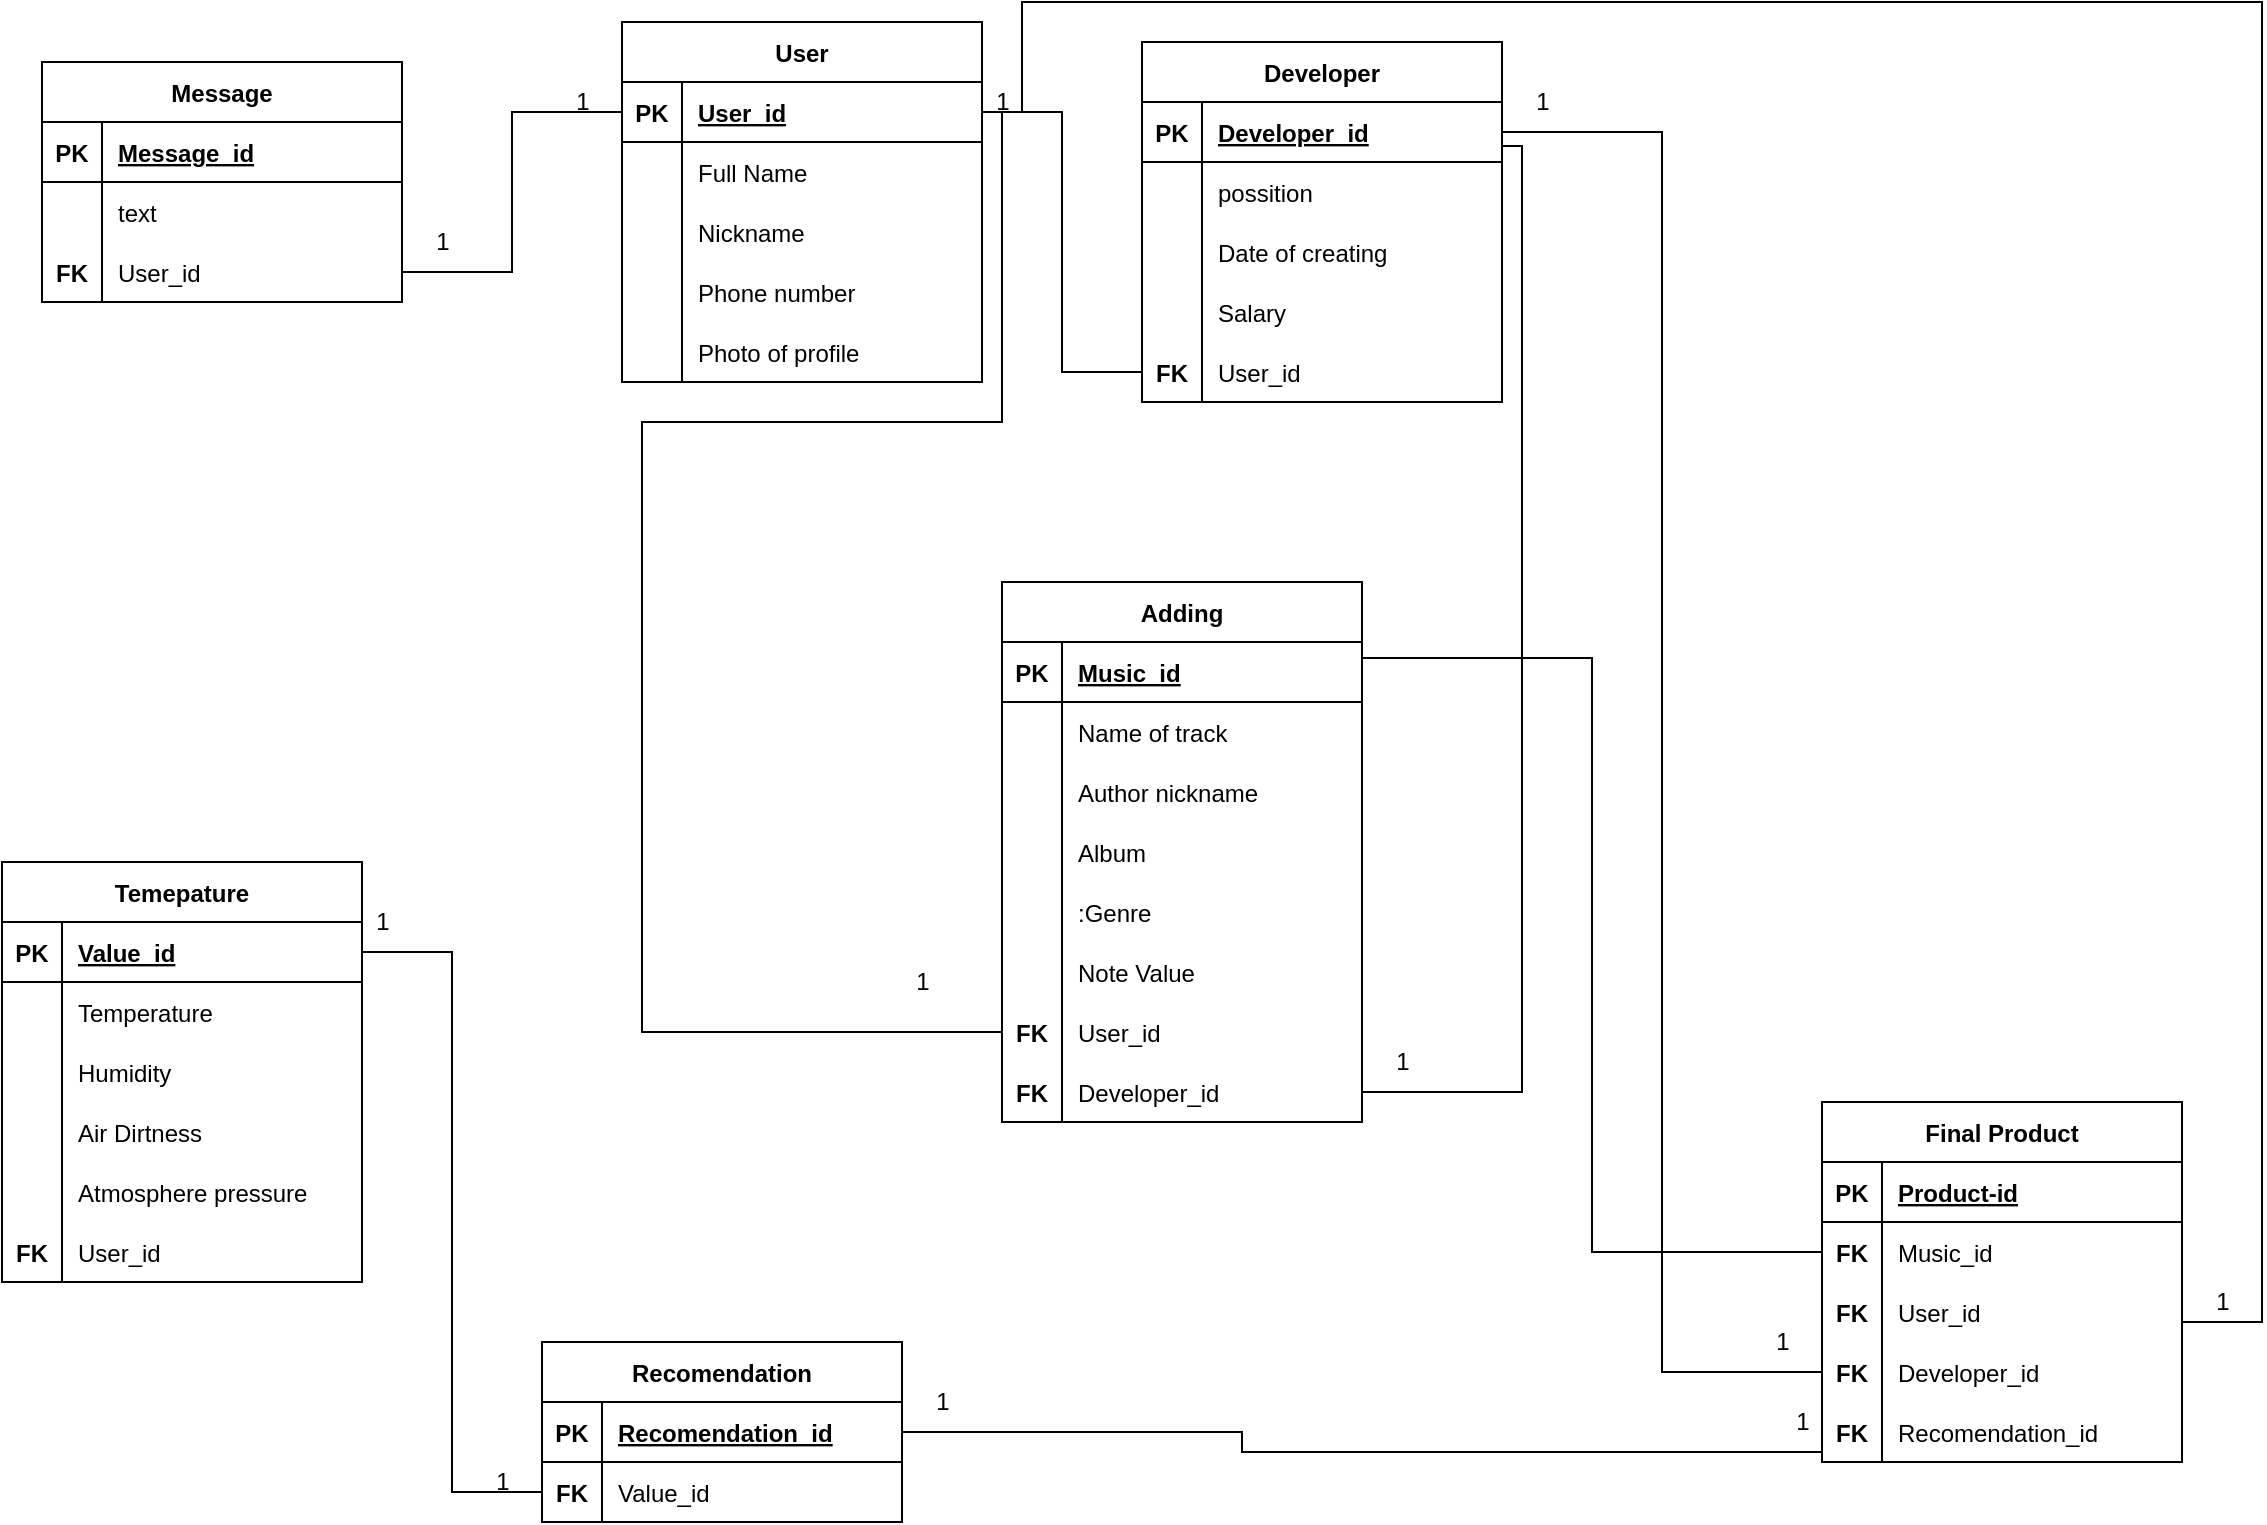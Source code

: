 <mxfile version="20.3.0" type="device"><diagram id="j_bHsARzBsBzhVCtsKam" name="Page-1"><mxGraphModel dx="1422" dy="5474" grid="1" gridSize="10" guides="1" tooltips="1" connect="1" arrows="1" fold="1" page="1" pageScale="1" pageWidth="3300" pageHeight="4681" math="0" shadow="0"><root><mxCell id="0"/><mxCell id="1" parent="0"/><mxCell id="p6yIpW0ieQxFYsLkq8gN-11" value="Message" style="shape=table;startSize=30;container=1;collapsible=1;childLayout=tableLayout;fixedRows=1;rowLines=0;fontStyle=1;align=center;resizeLast=1;" parent="1" vertex="1"><mxGeometry x="200" y="-770" width="180" height="120" as="geometry"/></mxCell><mxCell id="p6yIpW0ieQxFYsLkq8gN-12" value="" style="shape=partialRectangle;collapsible=0;dropTarget=0;pointerEvents=0;fillColor=none;top=0;left=0;bottom=1;right=0;points=[[0,0.5],[1,0.5]];portConstraint=eastwest;" parent="p6yIpW0ieQxFYsLkq8gN-11" vertex="1"><mxGeometry y="30" width="180" height="30" as="geometry"/></mxCell><mxCell id="p6yIpW0ieQxFYsLkq8gN-13" value="PK" style="shape=partialRectangle;connectable=0;fillColor=none;top=0;left=0;bottom=0;right=0;fontStyle=1;overflow=hidden;" parent="p6yIpW0ieQxFYsLkq8gN-12" vertex="1"><mxGeometry width="30" height="30" as="geometry"><mxRectangle width="30" height="30" as="alternateBounds"/></mxGeometry></mxCell><mxCell id="p6yIpW0ieQxFYsLkq8gN-14" value="Message_id" style="shape=partialRectangle;connectable=0;fillColor=none;top=0;left=0;bottom=0;right=0;align=left;spacingLeft=6;fontStyle=5;overflow=hidden;" parent="p6yIpW0ieQxFYsLkq8gN-12" vertex="1"><mxGeometry x="30" width="150" height="30" as="geometry"><mxRectangle width="150" height="30" as="alternateBounds"/></mxGeometry></mxCell><mxCell id="p6yIpW0ieQxFYsLkq8gN-15" value="" style="shape=partialRectangle;collapsible=0;dropTarget=0;pointerEvents=0;fillColor=none;top=0;left=0;bottom=0;right=0;points=[[0,0.5],[1,0.5]];portConstraint=eastwest;" parent="p6yIpW0ieQxFYsLkq8gN-11" vertex="1"><mxGeometry y="60" width="180" height="30" as="geometry"/></mxCell><mxCell id="p6yIpW0ieQxFYsLkq8gN-16" value="" style="shape=partialRectangle;connectable=0;fillColor=none;top=0;left=0;bottom=0;right=0;editable=1;overflow=hidden;" parent="p6yIpW0ieQxFYsLkq8gN-15" vertex="1"><mxGeometry width="30" height="30" as="geometry"><mxRectangle width="30" height="30" as="alternateBounds"/></mxGeometry></mxCell><mxCell id="p6yIpW0ieQxFYsLkq8gN-17" value="text" style="shape=partialRectangle;connectable=0;fillColor=none;top=0;left=0;bottom=0;right=0;align=left;spacingLeft=6;overflow=hidden;" parent="p6yIpW0ieQxFYsLkq8gN-15" vertex="1"><mxGeometry x="30" width="150" height="30" as="geometry"><mxRectangle width="150" height="30" as="alternateBounds"/></mxGeometry></mxCell><mxCell id="p6yIpW0ieQxFYsLkq8gN-62" value="" style="shape=partialRectangle;collapsible=0;dropTarget=0;pointerEvents=0;fillColor=none;top=0;left=0;bottom=0;right=0;points=[[0,0.5],[1,0.5]];portConstraint=eastwest;" parent="p6yIpW0ieQxFYsLkq8gN-11" vertex="1"><mxGeometry y="90" width="180" height="30" as="geometry"/></mxCell><mxCell id="p6yIpW0ieQxFYsLkq8gN-63" value="FK" style="shape=partialRectangle;connectable=0;fillColor=none;top=0;left=0;bottom=0;right=0;editable=1;overflow=hidden;fontStyle=1" parent="p6yIpW0ieQxFYsLkq8gN-62" vertex="1"><mxGeometry width="30" height="30" as="geometry"><mxRectangle width="30" height="30" as="alternateBounds"/></mxGeometry></mxCell><mxCell id="p6yIpW0ieQxFYsLkq8gN-64" value="User_id" style="shape=partialRectangle;connectable=0;fillColor=none;top=0;left=0;bottom=0;right=0;align=left;spacingLeft=6;overflow=hidden;" parent="p6yIpW0ieQxFYsLkq8gN-62" vertex="1"><mxGeometry x="30" width="150" height="30" as="geometry"><mxRectangle width="150" height="30" as="alternateBounds"/></mxGeometry></mxCell><mxCell id="p6yIpW0ieQxFYsLkq8gN-19" value="User" style="shape=table;startSize=30;container=1;collapsible=1;childLayout=tableLayout;fixedRows=1;rowLines=0;fontStyle=1;align=center;resizeLast=1;" parent="1" vertex="1"><mxGeometry x="490" y="-790" width="180" height="180" as="geometry"><mxRectangle x="440" y="-770" width="70" height="30" as="alternateBounds"/></mxGeometry></mxCell><mxCell id="p6yIpW0ieQxFYsLkq8gN-20" value="" style="shape=partialRectangle;collapsible=0;dropTarget=0;pointerEvents=0;fillColor=none;top=0;left=0;bottom=1;right=0;points=[[0,0.5],[1,0.5]];portConstraint=eastwest;" parent="p6yIpW0ieQxFYsLkq8gN-19" vertex="1"><mxGeometry y="30" width="180" height="30" as="geometry"/></mxCell><mxCell id="p6yIpW0ieQxFYsLkq8gN-21" value="PK" style="shape=partialRectangle;connectable=0;fillColor=none;top=0;left=0;bottom=0;right=0;fontStyle=1;overflow=hidden;" parent="p6yIpW0ieQxFYsLkq8gN-20" vertex="1"><mxGeometry width="30" height="30" as="geometry"><mxRectangle width="30" height="30" as="alternateBounds"/></mxGeometry></mxCell><mxCell id="p6yIpW0ieQxFYsLkq8gN-22" value="User_id" style="shape=partialRectangle;connectable=0;fillColor=none;top=0;left=0;bottom=0;right=0;align=left;spacingLeft=6;fontStyle=5;overflow=hidden;" parent="p6yIpW0ieQxFYsLkq8gN-20" vertex="1"><mxGeometry x="30" width="150" height="30" as="geometry"><mxRectangle width="150" height="30" as="alternateBounds"/></mxGeometry></mxCell><mxCell id="p6yIpW0ieQxFYsLkq8gN-23" value="" style="shape=partialRectangle;collapsible=0;dropTarget=0;pointerEvents=0;fillColor=none;top=0;left=0;bottom=0;right=0;points=[[0,0.5],[1,0.5]];portConstraint=eastwest;" parent="p6yIpW0ieQxFYsLkq8gN-19" vertex="1"><mxGeometry y="60" width="180" height="30" as="geometry"/></mxCell><mxCell id="p6yIpW0ieQxFYsLkq8gN-24" value="" style="shape=partialRectangle;connectable=0;fillColor=none;top=0;left=0;bottom=0;right=0;editable=1;overflow=hidden;" parent="p6yIpW0ieQxFYsLkq8gN-23" vertex="1"><mxGeometry width="30" height="30" as="geometry"><mxRectangle width="30" height="30" as="alternateBounds"/></mxGeometry></mxCell><mxCell id="p6yIpW0ieQxFYsLkq8gN-25" value="Full Name" style="shape=partialRectangle;connectable=0;fillColor=none;top=0;left=0;bottom=0;right=0;align=left;spacingLeft=6;overflow=hidden;" parent="p6yIpW0ieQxFYsLkq8gN-23" vertex="1"><mxGeometry x="30" width="150" height="30" as="geometry"><mxRectangle width="150" height="30" as="alternateBounds"/></mxGeometry></mxCell><mxCell id="p6yIpW0ieQxFYsLkq8gN-26" value="" style="shape=partialRectangle;collapsible=0;dropTarget=0;pointerEvents=0;fillColor=none;top=0;left=0;bottom=0;right=0;points=[[0,0.5],[1,0.5]];portConstraint=eastwest;" parent="p6yIpW0ieQxFYsLkq8gN-19" vertex="1"><mxGeometry y="90" width="180" height="30" as="geometry"/></mxCell><mxCell id="p6yIpW0ieQxFYsLkq8gN-27" value="" style="shape=partialRectangle;connectable=0;fillColor=none;top=0;left=0;bottom=0;right=0;editable=1;overflow=hidden;fontStyle=1" parent="p6yIpW0ieQxFYsLkq8gN-26" vertex="1"><mxGeometry width="30" height="30" as="geometry"><mxRectangle width="30" height="30" as="alternateBounds"/></mxGeometry></mxCell><mxCell id="p6yIpW0ieQxFYsLkq8gN-28" value="Nickname" style="shape=partialRectangle;connectable=0;fillColor=none;top=0;left=0;bottom=0;right=0;align=left;spacingLeft=6;overflow=hidden;" parent="p6yIpW0ieQxFYsLkq8gN-26" vertex="1"><mxGeometry x="30" width="150" height="30" as="geometry"><mxRectangle width="150" height="30" as="alternateBounds"/></mxGeometry></mxCell><mxCell id="p6yIpW0ieQxFYsLkq8gN-29" value="" style="shape=partialRectangle;collapsible=0;dropTarget=0;pointerEvents=0;fillColor=none;top=0;left=0;bottom=0;right=0;points=[[0,0.5],[1,0.5]];portConstraint=eastwest;" parent="p6yIpW0ieQxFYsLkq8gN-19" vertex="1"><mxGeometry y="120" width="180" height="30" as="geometry"/></mxCell><mxCell id="p6yIpW0ieQxFYsLkq8gN-30" value="" style="shape=partialRectangle;connectable=0;fillColor=none;top=0;left=0;bottom=0;right=0;editable=1;overflow=hidden;fontStyle=1" parent="p6yIpW0ieQxFYsLkq8gN-29" vertex="1"><mxGeometry width="30" height="30" as="geometry"><mxRectangle width="30" height="30" as="alternateBounds"/></mxGeometry></mxCell><mxCell id="p6yIpW0ieQxFYsLkq8gN-31" value="Phone number" style="shape=partialRectangle;connectable=0;fillColor=none;top=0;left=0;bottom=0;right=0;align=left;spacingLeft=6;overflow=hidden;" parent="p6yIpW0ieQxFYsLkq8gN-29" vertex="1"><mxGeometry x="30" width="150" height="30" as="geometry"><mxRectangle width="150" height="30" as="alternateBounds"/></mxGeometry></mxCell><mxCell id="p6yIpW0ieQxFYsLkq8gN-32" value="" style="shape=partialRectangle;collapsible=0;dropTarget=0;pointerEvents=0;fillColor=none;top=0;left=0;bottom=0;right=0;points=[[0,0.5],[1,0.5]];portConstraint=eastwest;" parent="p6yIpW0ieQxFYsLkq8gN-19" vertex="1"><mxGeometry y="150" width="180" height="30" as="geometry"/></mxCell><mxCell id="p6yIpW0ieQxFYsLkq8gN-33" value="" style="shape=partialRectangle;connectable=0;fillColor=none;top=0;left=0;bottom=0;right=0;editable=1;overflow=hidden;fontStyle=1" parent="p6yIpW0ieQxFYsLkq8gN-32" vertex="1"><mxGeometry width="30" height="30" as="geometry"><mxRectangle width="30" height="30" as="alternateBounds"/></mxGeometry></mxCell><mxCell id="p6yIpW0ieQxFYsLkq8gN-34" value="Photo of profile" style="shape=partialRectangle;connectable=0;fillColor=none;top=0;left=0;bottom=0;right=0;align=left;spacingLeft=6;overflow=hidden;" parent="p6yIpW0ieQxFYsLkq8gN-32" vertex="1"><mxGeometry x="30" width="150" height="30" as="geometry"><mxRectangle width="150" height="30" as="alternateBounds"/></mxGeometry></mxCell><mxCell id="p6yIpW0ieQxFYsLkq8gN-46" value="Developer" style="shape=table;startSize=30;container=1;collapsible=1;childLayout=tableLayout;fixedRows=1;rowLines=0;fontStyle=1;align=center;resizeLast=1;" parent="1" vertex="1"><mxGeometry x="750" y="-780" width="180" height="180" as="geometry"><mxRectangle x="440" y="-770" width="70" height="30" as="alternateBounds"/></mxGeometry></mxCell><mxCell id="p6yIpW0ieQxFYsLkq8gN-47" value="" style="shape=partialRectangle;collapsible=0;dropTarget=0;pointerEvents=0;fillColor=none;top=0;left=0;bottom=1;right=0;points=[[0,0.5],[1,0.5]];portConstraint=eastwest;" parent="p6yIpW0ieQxFYsLkq8gN-46" vertex="1"><mxGeometry y="30" width="180" height="30" as="geometry"/></mxCell><mxCell id="p6yIpW0ieQxFYsLkq8gN-48" value="PK" style="shape=partialRectangle;connectable=0;fillColor=none;top=0;left=0;bottom=0;right=0;fontStyle=1;overflow=hidden;" parent="p6yIpW0ieQxFYsLkq8gN-47" vertex="1"><mxGeometry width="30" height="30" as="geometry"><mxRectangle width="30" height="30" as="alternateBounds"/></mxGeometry></mxCell><mxCell id="p6yIpW0ieQxFYsLkq8gN-49" value="Developer_id" style="shape=partialRectangle;connectable=0;fillColor=none;top=0;left=0;bottom=0;right=0;align=left;spacingLeft=6;fontStyle=5;overflow=hidden;" parent="p6yIpW0ieQxFYsLkq8gN-47" vertex="1"><mxGeometry x="30" width="150" height="30" as="geometry"><mxRectangle width="150" height="30" as="alternateBounds"/></mxGeometry></mxCell><mxCell id="p6yIpW0ieQxFYsLkq8gN-50" value="" style="shape=partialRectangle;collapsible=0;dropTarget=0;pointerEvents=0;fillColor=none;top=0;left=0;bottom=0;right=0;points=[[0,0.5],[1,0.5]];portConstraint=eastwest;" parent="p6yIpW0ieQxFYsLkq8gN-46" vertex="1"><mxGeometry y="60" width="180" height="30" as="geometry"/></mxCell><mxCell id="p6yIpW0ieQxFYsLkq8gN-51" value="" style="shape=partialRectangle;connectable=0;fillColor=none;top=0;left=0;bottom=0;right=0;editable=1;overflow=hidden;" parent="p6yIpW0ieQxFYsLkq8gN-50" vertex="1"><mxGeometry width="30" height="30" as="geometry"><mxRectangle width="30" height="30" as="alternateBounds"/></mxGeometry></mxCell><mxCell id="p6yIpW0ieQxFYsLkq8gN-52" value="possition" style="shape=partialRectangle;connectable=0;fillColor=none;top=0;left=0;bottom=0;right=0;align=left;spacingLeft=6;overflow=hidden;" parent="p6yIpW0ieQxFYsLkq8gN-50" vertex="1"><mxGeometry x="30" width="150" height="30" as="geometry"><mxRectangle width="150" height="30" as="alternateBounds"/></mxGeometry></mxCell><mxCell id="p6yIpW0ieQxFYsLkq8gN-56" value="" style="shape=partialRectangle;collapsible=0;dropTarget=0;pointerEvents=0;fillColor=none;top=0;left=0;bottom=0;right=0;points=[[0,0.5],[1,0.5]];portConstraint=eastwest;" parent="p6yIpW0ieQxFYsLkq8gN-46" vertex="1"><mxGeometry y="90" width="180" height="30" as="geometry"/></mxCell><mxCell id="p6yIpW0ieQxFYsLkq8gN-57" value="" style="shape=partialRectangle;connectable=0;fillColor=none;top=0;left=0;bottom=0;right=0;editable=1;overflow=hidden;fontStyle=1" parent="p6yIpW0ieQxFYsLkq8gN-56" vertex="1"><mxGeometry width="30" height="30" as="geometry"><mxRectangle width="30" height="30" as="alternateBounds"/></mxGeometry></mxCell><mxCell id="p6yIpW0ieQxFYsLkq8gN-58" value="Date of creating" style="shape=partialRectangle;connectable=0;fillColor=none;top=0;left=0;bottom=0;right=0;align=left;spacingLeft=6;overflow=hidden;" parent="p6yIpW0ieQxFYsLkq8gN-56" vertex="1"><mxGeometry x="30" width="150" height="30" as="geometry"><mxRectangle width="150" height="30" as="alternateBounds"/></mxGeometry></mxCell><mxCell id="p6yIpW0ieQxFYsLkq8gN-53" value="" style="shape=partialRectangle;collapsible=0;dropTarget=0;pointerEvents=0;fillColor=none;top=0;left=0;bottom=0;right=0;points=[[0,0.5],[1,0.5]];portConstraint=eastwest;" parent="p6yIpW0ieQxFYsLkq8gN-46" vertex="1"><mxGeometry y="120" width="180" height="30" as="geometry"/></mxCell><mxCell id="p6yIpW0ieQxFYsLkq8gN-54" value="" style="shape=partialRectangle;connectable=0;fillColor=none;top=0;left=0;bottom=0;right=0;editable=1;overflow=hidden;fontStyle=1" parent="p6yIpW0ieQxFYsLkq8gN-53" vertex="1"><mxGeometry width="30" height="30" as="geometry"><mxRectangle width="30" height="30" as="alternateBounds"/></mxGeometry></mxCell><mxCell id="p6yIpW0ieQxFYsLkq8gN-55" value="Salary" style="shape=partialRectangle;connectable=0;fillColor=none;top=0;left=0;bottom=0;right=0;align=left;spacingLeft=6;overflow=hidden;" parent="p6yIpW0ieQxFYsLkq8gN-53" vertex="1"><mxGeometry x="30" width="150" height="30" as="geometry"><mxRectangle width="150" height="30" as="alternateBounds"/></mxGeometry></mxCell><mxCell id="p6yIpW0ieQxFYsLkq8gN-68" value="" style="shape=partialRectangle;collapsible=0;dropTarget=0;pointerEvents=0;fillColor=none;top=0;left=0;bottom=0;right=0;points=[[0,0.5],[1,0.5]];portConstraint=eastwest;" parent="p6yIpW0ieQxFYsLkq8gN-46" vertex="1"><mxGeometry y="150" width="180" height="30" as="geometry"/></mxCell><mxCell id="p6yIpW0ieQxFYsLkq8gN-69" value="FK" style="shape=partialRectangle;connectable=0;fillColor=none;top=0;left=0;bottom=0;right=0;editable=1;overflow=hidden;fontStyle=1" parent="p6yIpW0ieQxFYsLkq8gN-68" vertex="1"><mxGeometry width="30" height="30" as="geometry"><mxRectangle width="30" height="30" as="alternateBounds"/></mxGeometry></mxCell><mxCell id="p6yIpW0ieQxFYsLkq8gN-70" value="User_id" style="shape=partialRectangle;connectable=0;fillColor=none;top=0;left=0;bottom=0;right=0;align=left;spacingLeft=6;overflow=hidden;" parent="p6yIpW0ieQxFYsLkq8gN-68" vertex="1"><mxGeometry x="30" width="150" height="30" as="geometry"><mxRectangle width="150" height="30" as="alternateBounds"/></mxGeometry></mxCell><mxCell id="p6yIpW0ieQxFYsLkq8gN-65" value="" style="endArrow=none;html=1;edgeStyle=orthogonalEdgeStyle;rounded=0;exitX=0;exitY=0.5;exitDx=0;exitDy=0;entryX=1;entryY=0.5;entryDx=0;entryDy=0;" parent="1" source="p6yIpW0ieQxFYsLkq8gN-20" target="p6yIpW0ieQxFYsLkq8gN-62" edge="1"><mxGeometry relative="1" as="geometry"><mxPoint x="360" y="-590" as="sourcePoint"/><mxPoint x="520" y="-590" as="targetPoint"/></mxGeometry></mxCell><mxCell id="p6yIpW0ieQxFYsLkq8gN-71" value="" style="endArrow=none;html=1;edgeStyle=orthogonalEdgeStyle;rounded=0;exitX=1;exitY=0.5;exitDx=0;exitDy=0;entryX=0;entryY=0.5;entryDx=0;entryDy=0;" parent="1" source="p6yIpW0ieQxFYsLkq8gN-20" target="p6yIpW0ieQxFYsLkq8gN-68" edge="1"><mxGeometry relative="1" as="geometry"><mxPoint x="750" y="-580" as="sourcePoint"/><mxPoint x="660" y="-510" as="targetPoint"/></mxGeometry></mxCell><mxCell id="p6yIpW0ieQxFYsLkq8gN-72" value="Adding" style="shape=table;startSize=30;container=1;collapsible=1;childLayout=tableLayout;fixedRows=1;rowLines=0;fontStyle=1;align=center;resizeLast=1;" parent="1" vertex="1"><mxGeometry x="680" y="-510" width="180" height="270" as="geometry"><mxRectangle x="440" y="-770" width="70" height="30" as="alternateBounds"/></mxGeometry></mxCell><mxCell id="p6yIpW0ieQxFYsLkq8gN-73" value="" style="shape=partialRectangle;collapsible=0;dropTarget=0;pointerEvents=0;fillColor=none;top=0;left=0;bottom=1;right=0;points=[[0,0.5],[1,0.5]];portConstraint=eastwest;" parent="p6yIpW0ieQxFYsLkq8gN-72" vertex="1"><mxGeometry y="30" width="180" height="30" as="geometry"/></mxCell><mxCell id="p6yIpW0ieQxFYsLkq8gN-74" value="PK" style="shape=partialRectangle;connectable=0;fillColor=none;top=0;left=0;bottom=0;right=0;fontStyle=1;overflow=hidden;" parent="p6yIpW0ieQxFYsLkq8gN-73" vertex="1"><mxGeometry width="30" height="30" as="geometry"><mxRectangle width="30" height="30" as="alternateBounds"/></mxGeometry></mxCell><mxCell id="p6yIpW0ieQxFYsLkq8gN-75" value="Music_id" style="shape=partialRectangle;connectable=0;fillColor=none;top=0;left=0;bottom=0;right=0;align=left;spacingLeft=6;fontStyle=5;overflow=hidden;" parent="p6yIpW0ieQxFYsLkq8gN-73" vertex="1"><mxGeometry x="30" width="150" height="30" as="geometry"><mxRectangle width="150" height="30" as="alternateBounds"/></mxGeometry></mxCell><mxCell id="p6yIpW0ieQxFYsLkq8gN-76" value="" style="shape=partialRectangle;collapsible=0;dropTarget=0;pointerEvents=0;fillColor=none;top=0;left=0;bottom=0;right=0;points=[[0,0.5],[1,0.5]];portConstraint=eastwest;" parent="p6yIpW0ieQxFYsLkq8gN-72" vertex="1"><mxGeometry y="60" width="180" height="30" as="geometry"/></mxCell><mxCell id="p6yIpW0ieQxFYsLkq8gN-77" value="" style="shape=partialRectangle;connectable=0;fillColor=none;top=0;left=0;bottom=0;right=0;editable=1;overflow=hidden;" parent="p6yIpW0ieQxFYsLkq8gN-76" vertex="1"><mxGeometry width="30" height="30" as="geometry"><mxRectangle width="30" height="30" as="alternateBounds"/></mxGeometry></mxCell><mxCell id="p6yIpW0ieQxFYsLkq8gN-78" value="Name of track" style="shape=partialRectangle;connectable=0;fillColor=none;top=0;left=0;bottom=0;right=0;align=left;spacingLeft=6;overflow=hidden;" parent="p6yIpW0ieQxFYsLkq8gN-76" vertex="1"><mxGeometry x="30" width="150" height="30" as="geometry"><mxRectangle width="150" height="30" as="alternateBounds"/></mxGeometry></mxCell><mxCell id="p6yIpW0ieQxFYsLkq8gN-79" value="" style="shape=partialRectangle;collapsible=0;dropTarget=0;pointerEvents=0;fillColor=none;top=0;left=0;bottom=0;right=0;points=[[0,0.5],[1,0.5]];portConstraint=eastwest;" parent="p6yIpW0ieQxFYsLkq8gN-72" vertex="1"><mxGeometry y="90" width="180" height="30" as="geometry"/></mxCell><mxCell id="p6yIpW0ieQxFYsLkq8gN-80" value="" style="shape=partialRectangle;connectable=0;fillColor=none;top=0;left=0;bottom=0;right=0;editable=1;overflow=hidden;fontStyle=1" parent="p6yIpW0ieQxFYsLkq8gN-79" vertex="1"><mxGeometry width="30" height="30" as="geometry"><mxRectangle width="30" height="30" as="alternateBounds"/></mxGeometry></mxCell><mxCell id="p6yIpW0ieQxFYsLkq8gN-81" value="Author nickname" style="shape=partialRectangle;connectable=0;fillColor=none;top=0;left=0;bottom=0;right=0;align=left;spacingLeft=6;overflow=hidden;" parent="p6yIpW0ieQxFYsLkq8gN-79" vertex="1"><mxGeometry x="30" width="150" height="30" as="geometry"><mxRectangle width="150" height="30" as="alternateBounds"/></mxGeometry></mxCell><mxCell id="p6yIpW0ieQxFYsLkq8gN-82" value="" style="shape=partialRectangle;collapsible=0;dropTarget=0;pointerEvents=0;fillColor=none;top=0;left=0;bottom=0;right=0;points=[[0,0.5],[1,0.5]];portConstraint=eastwest;" parent="p6yIpW0ieQxFYsLkq8gN-72" vertex="1"><mxGeometry y="120" width="180" height="30" as="geometry"/></mxCell><mxCell id="p6yIpW0ieQxFYsLkq8gN-83" value="" style="shape=partialRectangle;connectable=0;fillColor=none;top=0;left=0;bottom=0;right=0;editable=1;overflow=hidden;fontStyle=1" parent="p6yIpW0ieQxFYsLkq8gN-82" vertex="1"><mxGeometry width="30" height="30" as="geometry"><mxRectangle width="30" height="30" as="alternateBounds"/></mxGeometry></mxCell><mxCell id="p6yIpW0ieQxFYsLkq8gN-84" value="Album" style="shape=partialRectangle;connectable=0;fillColor=none;top=0;left=0;bottom=0;right=0;align=left;spacingLeft=6;overflow=hidden;" parent="p6yIpW0ieQxFYsLkq8gN-82" vertex="1"><mxGeometry x="30" width="150" height="30" as="geometry"><mxRectangle width="150" height="30" as="alternateBounds"/></mxGeometry></mxCell><mxCell id="p6yIpW0ieQxFYsLkq8gN-161" value="" style="shape=partialRectangle;collapsible=0;dropTarget=0;pointerEvents=0;fillColor=none;top=0;left=0;bottom=0;right=0;points=[[0,0.5],[1,0.5]];portConstraint=eastwest;" parent="p6yIpW0ieQxFYsLkq8gN-72" vertex="1"><mxGeometry y="150" width="180" height="30" as="geometry"/></mxCell><mxCell id="p6yIpW0ieQxFYsLkq8gN-162" value="" style="shape=partialRectangle;connectable=0;fillColor=none;top=0;left=0;bottom=0;right=0;editable=1;overflow=hidden;fontStyle=1" parent="p6yIpW0ieQxFYsLkq8gN-161" vertex="1"><mxGeometry width="30" height="30" as="geometry"><mxRectangle width="30" height="30" as="alternateBounds"/></mxGeometry></mxCell><mxCell id="p6yIpW0ieQxFYsLkq8gN-163" value=":Genre" style="shape=partialRectangle;connectable=0;fillColor=none;top=0;left=0;bottom=0;right=0;align=left;spacingLeft=6;overflow=hidden;" parent="p6yIpW0ieQxFYsLkq8gN-161" vertex="1"><mxGeometry x="30" width="150" height="30" as="geometry"><mxRectangle width="150" height="30" as="alternateBounds"/></mxGeometry></mxCell><mxCell id="p6yIpW0ieQxFYsLkq8gN-85" value="" style="shape=partialRectangle;collapsible=0;dropTarget=0;pointerEvents=0;fillColor=none;top=0;left=0;bottom=0;right=0;points=[[0,0.5],[1,0.5]];portConstraint=eastwest;" parent="p6yIpW0ieQxFYsLkq8gN-72" vertex="1"><mxGeometry y="180" width="180" height="30" as="geometry"/></mxCell><mxCell id="p6yIpW0ieQxFYsLkq8gN-86" value="" style="shape=partialRectangle;connectable=0;fillColor=none;top=0;left=0;bottom=0;right=0;editable=1;overflow=hidden;fontStyle=1" parent="p6yIpW0ieQxFYsLkq8gN-85" vertex="1"><mxGeometry width="30" height="30" as="geometry"><mxRectangle width="30" height="30" as="alternateBounds"/></mxGeometry></mxCell><mxCell id="p6yIpW0ieQxFYsLkq8gN-87" value="Note Value" style="shape=partialRectangle;connectable=0;fillColor=none;top=0;left=0;bottom=0;right=0;align=left;spacingLeft=6;overflow=hidden;" parent="p6yIpW0ieQxFYsLkq8gN-85" vertex="1"><mxGeometry x="30" width="150" height="30" as="geometry"><mxRectangle width="150" height="30" as="alternateBounds"/></mxGeometry></mxCell><mxCell id="p6yIpW0ieQxFYsLkq8gN-88" value="" style="shape=partialRectangle;collapsible=0;dropTarget=0;pointerEvents=0;fillColor=none;top=0;left=0;bottom=0;right=0;points=[[0,0.5],[1,0.5]];portConstraint=eastwest;" parent="p6yIpW0ieQxFYsLkq8gN-72" vertex="1"><mxGeometry y="210" width="180" height="30" as="geometry"/></mxCell><mxCell id="p6yIpW0ieQxFYsLkq8gN-89" value="FK" style="shape=partialRectangle;connectable=0;fillColor=none;top=0;left=0;bottom=0;right=0;editable=1;overflow=hidden;fontStyle=1" parent="p6yIpW0ieQxFYsLkq8gN-88" vertex="1"><mxGeometry width="30" height="30" as="geometry"><mxRectangle width="30" height="30" as="alternateBounds"/></mxGeometry></mxCell><mxCell id="p6yIpW0ieQxFYsLkq8gN-90" value="User_id" style="shape=partialRectangle;connectable=0;fillColor=none;top=0;left=0;bottom=0;right=0;align=left;spacingLeft=6;overflow=hidden;" parent="p6yIpW0ieQxFYsLkq8gN-88" vertex="1"><mxGeometry x="30" width="150" height="30" as="geometry"><mxRectangle width="150" height="30" as="alternateBounds"/></mxGeometry></mxCell><mxCell id="p6yIpW0ieQxFYsLkq8gN-91" value="" style="shape=partialRectangle;collapsible=0;dropTarget=0;pointerEvents=0;fillColor=none;top=0;left=0;bottom=0;right=0;points=[[0,0.5],[1,0.5]];portConstraint=eastwest;" parent="p6yIpW0ieQxFYsLkq8gN-72" vertex="1"><mxGeometry y="240" width="180" height="30" as="geometry"/></mxCell><mxCell id="p6yIpW0ieQxFYsLkq8gN-92" value="FK" style="shape=partialRectangle;connectable=0;fillColor=none;top=0;left=0;bottom=0;right=0;editable=1;overflow=hidden;fontStyle=1" parent="p6yIpW0ieQxFYsLkq8gN-91" vertex="1"><mxGeometry width="30" height="30" as="geometry"><mxRectangle width="30" height="30" as="alternateBounds"/></mxGeometry></mxCell><mxCell id="p6yIpW0ieQxFYsLkq8gN-93" value="Developer_id" style="shape=partialRectangle;connectable=0;fillColor=none;top=0;left=0;bottom=0;right=0;align=left;spacingLeft=6;overflow=hidden;" parent="p6yIpW0ieQxFYsLkq8gN-91" vertex="1"><mxGeometry x="30" width="150" height="30" as="geometry"><mxRectangle width="150" height="30" as="alternateBounds"/></mxGeometry></mxCell><mxCell id="p6yIpW0ieQxFYsLkq8gN-94" value="" style="endArrow=none;html=1;edgeStyle=orthogonalEdgeStyle;rounded=0;exitX=1;exitY=0.5;exitDx=0;exitDy=0;entryX=1;entryY=0.733;entryDx=0;entryDy=0;entryPerimeter=0;" parent="1" source="p6yIpW0ieQxFYsLkq8gN-91" target="p6yIpW0ieQxFYsLkq8gN-47" edge="1"><mxGeometry relative="1" as="geometry"><mxPoint x="660" y="-725" as="sourcePoint"/><mxPoint x="760" y="-605" as="targetPoint"/></mxGeometry></mxCell><mxCell id="p6yIpW0ieQxFYsLkq8gN-95" value="" style="endArrow=none;html=1;edgeStyle=orthogonalEdgeStyle;rounded=0;entryX=0;entryY=0.5;entryDx=0;entryDy=0;" parent="1" source="p6yIpW0ieQxFYsLkq8gN-20" target="p6yIpW0ieQxFYsLkq8gN-88" edge="1"><mxGeometry relative="1" as="geometry"><mxPoint x="670" y="-715" as="sourcePoint"/><mxPoint x="770" y="-595" as="targetPoint"/><Array as="points"><mxPoint x="680" y="-745"/><mxPoint x="680" y="-590"/><mxPoint x="500" y="-590"/><mxPoint x="500" y="-285"/></Array></mxGeometry></mxCell><mxCell id="p6yIpW0ieQxFYsLkq8gN-96" value="Temepature" style="shape=table;startSize=30;container=1;collapsible=1;childLayout=tableLayout;fixedRows=1;rowLines=0;fontStyle=1;align=center;resizeLast=1;" parent="1" vertex="1"><mxGeometry x="180" y="-370" width="180" height="210" as="geometry"><mxRectangle x="440" y="-770" width="70" height="30" as="alternateBounds"/></mxGeometry></mxCell><mxCell id="p6yIpW0ieQxFYsLkq8gN-97" value="" style="shape=partialRectangle;collapsible=0;dropTarget=0;pointerEvents=0;fillColor=none;top=0;left=0;bottom=1;right=0;points=[[0,0.5],[1,0.5]];portConstraint=eastwest;" parent="p6yIpW0ieQxFYsLkq8gN-96" vertex="1"><mxGeometry y="30" width="180" height="30" as="geometry"/></mxCell><mxCell id="p6yIpW0ieQxFYsLkq8gN-98" value="PK" style="shape=partialRectangle;connectable=0;fillColor=none;top=0;left=0;bottom=0;right=0;fontStyle=1;overflow=hidden;" parent="p6yIpW0ieQxFYsLkq8gN-97" vertex="1"><mxGeometry width="30" height="30" as="geometry"><mxRectangle width="30" height="30" as="alternateBounds"/></mxGeometry></mxCell><mxCell id="p6yIpW0ieQxFYsLkq8gN-99" value="Value_id" style="shape=partialRectangle;connectable=0;fillColor=none;top=0;left=0;bottom=0;right=0;align=left;spacingLeft=6;fontStyle=5;overflow=hidden;" parent="p6yIpW0ieQxFYsLkq8gN-97" vertex="1"><mxGeometry x="30" width="150" height="30" as="geometry"><mxRectangle width="150" height="30" as="alternateBounds"/></mxGeometry></mxCell><mxCell id="p6yIpW0ieQxFYsLkq8gN-100" value="" style="shape=partialRectangle;collapsible=0;dropTarget=0;pointerEvents=0;fillColor=none;top=0;left=0;bottom=0;right=0;points=[[0,0.5],[1,0.5]];portConstraint=eastwest;" parent="p6yIpW0ieQxFYsLkq8gN-96" vertex="1"><mxGeometry y="60" width="180" height="30" as="geometry"/></mxCell><mxCell id="p6yIpW0ieQxFYsLkq8gN-101" value="" style="shape=partialRectangle;connectable=0;fillColor=none;top=0;left=0;bottom=0;right=0;editable=1;overflow=hidden;" parent="p6yIpW0ieQxFYsLkq8gN-100" vertex="1"><mxGeometry width="30" height="30" as="geometry"><mxRectangle width="30" height="30" as="alternateBounds"/></mxGeometry></mxCell><mxCell id="p6yIpW0ieQxFYsLkq8gN-102" value="Temperature" style="shape=partialRectangle;connectable=0;fillColor=none;top=0;left=0;bottom=0;right=0;align=left;spacingLeft=6;overflow=hidden;" parent="p6yIpW0ieQxFYsLkq8gN-100" vertex="1"><mxGeometry x="30" width="150" height="30" as="geometry"><mxRectangle width="150" height="30" as="alternateBounds"/></mxGeometry></mxCell><mxCell id="p6yIpW0ieQxFYsLkq8gN-103" value="" style="shape=partialRectangle;collapsible=0;dropTarget=0;pointerEvents=0;fillColor=none;top=0;left=0;bottom=0;right=0;points=[[0,0.5],[1,0.5]];portConstraint=eastwest;" parent="p6yIpW0ieQxFYsLkq8gN-96" vertex="1"><mxGeometry y="90" width="180" height="30" as="geometry"/></mxCell><mxCell id="p6yIpW0ieQxFYsLkq8gN-104" value="" style="shape=partialRectangle;connectable=0;fillColor=none;top=0;left=0;bottom=0;right=0;editable=1;overflow=hidden;fontStyle=1" parent="p6yIpW0ieQxFYsLkq8gN-103" vertex="1"><mxGeometry width="30" height="30" as="geometry"><mxRectangle width="30" height="30" as="alternateBounds"/></mxGeometry></mxCell><mxCell id="p6yIpW0ieQxFYsLkq8gN-105" value="Humidity" style="shape=partialRectangle;connectable=0;fillColor=none;top=0;left=0;bottom=0;right=0;align=left;spacingLeft=6;overflow=hidden;" parent="p6yIpW0ieQxFYsLkq8gN-103" vertex="1"><mxGeometry x="30" width="150" height="30" as="geometry"><mxRectangle width="150" height="30" as="alternateBounds"/></mxGeometry></mxCell><mxCell id="p6yIpW0ieQxFYsLkq8gN-106" value="" style="shape=partialRectangle;collapsible=0;dropTarget=0;pointerEvents=0;fillColor=none;top=0;left=0;bottom=0;right=0;points=[[0,0.5],[1,0.5]];portConstraint=eastwest;" parent="p6yIpW0ieQxFYsLkq8gN-96" vertex="1"><mxGeometry y="120" width="180" height="30" as="geometry"/></mxCell><mxCell id="p6yIpW0ieQxFYsLkq8gN-107" value="" style="shape=partialRectangle;connectable=0;fillColor=none;top=0;left=0;bottom=0;right=0;editable=1;overflow=hidden;fontStyle=1" parent="p6yIpW0ieQxFYsLkq8gN-106" vertex="1"><mxGeometry width="30" height="30" as="geometry"><mxRectangle width="30" height="30" as="alternateBounds"/></mxGeometry></mxCell><mxCell id="p6yIpW0ieQxFYsLkq8gN-108" value="Air Dirtness" style="shape=partialRectangle;connectable=0;fillColor=none;top=0;left=0;bottom=0;right=0;align=left;spacingLeft=6;overflow=hidden;" parent="p6yIpW0ieQxFYsLkq8gN-106" vertex="1"><mxGeometry x="30" width="150" height="30" as="geometry"><mxRectangle width="150" height="30" as="alternateBounds"/></mxGeometry></mxCell><mxCell id="p6yIpW0ieQxFYsLkq8gN-109" value="" style="shape=partialRectangle;collapsible=0;dropTarget=0;pointerEvents=0;fillColor=none;top=0;left=0;bottom=0;right=0;points=[[0,0.5],[1,0.5]];portConstraint=eastwest;" parent="p6yIpW0ieQxFYsLkq8gN-96" vertex="1"><mxGeometry y="150" width="180" height="30" as="geometry"/></mxCell><mxCell id="p6yIpW0ieQxFYsLkq8gN-110" value="" style="shape=partialRectangle;connectable=0;fillColor=none;top=0;left=0;bottom=0;right=0;editable=1;overflow=hidden;fontStyle=1" parent="p6yIpW0ieQxFYsLkq8gN-109" vertex="1"><mxGeometry width="30" height="30" as="geometry"><mxRectangle width="30" height="30" as="alternateBounds"/></mxGeometry></mxCell><mxCell id="p6yIpW0ieQxFYsLkq8gN-111" value="Atmosphere pressure" style="shape=partialRectangle;connectable=0;fillColor=none;top=0;left=0;bottom=0;right=0;align=left;spacingLeft=6;overflow=hidden;" parent="p6yIpW0ieQxFYsLkq8gN-109" vertex="1"><mxGeometry x="30" width="150" height="30" as="geometry"><mxRectangle width="150" height="30" as="alternateBounds"/></mxGeometry></mxCell><mxCell id="p6yIpW0ieQxFYsLkq8gN-112" value="" style="shape=partialRectangle;collapsible=0;dropTarget=0;pointerEvents=0;fillColor=none;top=0;left=0;bottom=0;right=0;points=[[0,0.5],[1,0.5]];portConstraint=eastwest;" parent="p6yIpW0ieQxFYsLkq8gN-96" vertex="1"><mxGeometry y="180" width="180" height="30" as="geometry"/></mxCell><mxCell id="p6yIpW0ieQxFYsLkq8gN-113" value="FK" style="shape=partialRectangle;connectable=0;fillColor=none;top=0;left=0;bottom=0;right=0;editable=1;overflow=hidden;fontStyle=1" parent="p6yIpW0ieQxFYsLkq8gN-112" vertex="1"><mxGeometry width="30" height="30" as="geometry"><mxRectangle width="30" height="30" as="alternateBounds"/></mxGeometry></mxCell><mxCell id="p6yIpW0ieQxFYsLkq8gN-114" value="User_id" style="shape=partialRectangle;connectable=0;fillColor=none;top=0;left=0;bottom=0;right=0;align=left;spacingLeft=6;overflow=hidden;" parent="p6yIpW0ieQxFYsLkq8gN-112" vertex="1"><mxGeometry x="30" width="150" height="30" as="geometry"><mxRectangle width="150" height="30" as="alternateBounds"/></mxGeometry></mxCell><mxCell id="p6yIpW0ieQxFYsLkq8gN-119" value="Recomendation" style="shape=table;startSize=30;container=1;collapsible=1;childLayout=tableLayout;fixedRows=1;rowLines=0;fontStyle=1;align=center;resizeLast=1;" parent="1" vertex="1"><mxGeometry x="450" y="-130" width="180" height="90" as="geometry"><mxRectangle x="440" y="-770" width="70" height="30" as="alternateBounds"/></mxGeometry></mxCell><mxCell id="p6yIpW0ieQxFYsLkq8gN-120" value="" style="shape=partialRectangle;collapsible=0;dropTarget=0;pointerEvents=0;fillColor=none;top=0;left=0;bottom=1;right=0;points=[[0,0.5],[1,0.5]];portConstraint=eastwest;" parent="p6yIpW0ieQxFYsLkq8gN-119" vertex="1"><mxGeometry y="30" width="180" height="30" as="geometry"/></mxCell><mxCell id="p6yIpW0ieQxFYsLkq8gN-121" value="PK" style="shape=partialRectangle;connectable=0;fillColor=none;top=0;left=0;bottom=0;right=0;fontStyle=1;overflow=hidden;" parent="p6yIpW0ieQxFYsLkq8gN-120" vertex="1"><mxGeometry width="30" height="30" as="geometry"><mxRectangle width="30" height="30" as="alternateBounds"/></mxGeometry></mxCell><mxCell id="p6yIpW0ieQxFYsLkq8gN-122" value="Recomendation_id" style="shape=partialRectangle;connectable=0;fillColor=none;top=0;left=0;bottom=0;right=0;align=left;spacingLeft=6;fontStyle=5;overflow=hidden;" parent="p6yIpW0ieQxFYsLkq8gN-120" vertex="1"><mxGeometry x="30" width="150" height="30" as="geometry"><mxRectangle width="150" height="30" as="alternateBounds"/></mxGeometry></mxCell><mxCell id="p6yIpW0ieQxFYsLkq8gN-135" value="" style="shape=partialRectangle;collapsible=0;dropTarget=0;pointerEvents=0;fillColor=none;top=0;left=0;bottom=0;right=0;points=[[0,0.5],[1,0.5]];portConstraint=eastwest;" parent="p6yIpW0ieQxFYsLkq8gN-119" vertex="1"><mxGeometry y="60" width="180" height="30" as="geometry"/></mxCell><mxCell id="p6yIpW0ieQxFYsLkq8gN-136" value="FK" style="shape=partialRectangle;connectable=0;fillColor=none;top=0;left=0;bottom=0;right=0;editable=1;overflow=hidden;fontStyle=1" parent="p6yIpW0ieQxFYsLkq8gN-135" vertex="1"><mxGeometry width="30" height="30" as="geometry"><mxRectangle width="30" height="30" as="alternateBounds"/></mxGeometry></mxCell><mxCell id="p6yIpW0ieQxFYsLkq8gN-137" value="Value_id" style="shape=partialRectangle;connectable=0;fillColor=none;top=0;left=0;bottom=0;right=0;align=left;spacingLeft=6;overflow=hidden;" parent="p6yIpW0ieQxFYsLkq8gN-135" vertex="1"><mxGeometry x="30" width="150" height="30" as="geometry"><mxRectangle width="150" height="30" as="alternateBounds"/></mxGeometry></mxCell><mxCell id="p6yIpW0ieQxFYsLkq8gN-138" value="" style="endArrow=none;html=1;edgeStyle=orthogonalEdgeStyle;rounded=0;exitX=0;exitY=0.5;exitDx=0;exitDy=0;entryX=1;entryY=0.5;entryDx=0;entryDy=0;" parent="1" source="p6yIpW0ieQxFYsLkq8gN-135" target="p6yIpW0ieQxFYsLkq8gN-97" edge="1"><mxGeometry relative="1" as="geometry"><mxPoint x="610" y="-240" as="sourcePoint"/><mxPoint x="500" y="-160" as="targetPoint"/></mxGeometry></mxCell><mxCell id="p6yIpW0ieQxFYsLkq8gN-139" value="Final Product" style="shape=table;startSize=30;container=1;collapsible=1;childLayout=tableLayout;fixedRows=1;rowLines=0;fontStyle=1;align=center;resizeLast=1;" parent="1" vertex="1"><mxGeometry x="1090" y="-250" width="180" height="180" as="geometry"><mxRectangle x="440" y="-770" width="70" height="30" as="alternateBounds"/></mxGeometry></mxCell><mxCell id="p6yIpW0ieQxFYsLkq8gN-140" value="" style="shape=partialRectangle;collapsible=0;dropTarget=0;pointerEvents=0;fillColor=none;top=0;left=0;bottom=1;right=0;points=[[0,0.5],[1,0.5]];portConstraint=eastwest;" parent="p6yIpW0ieQxFYsLkq8gN-139" vertex="1"><mxGeometry y="30" width="180" height="30" as="geometry"/></mxCell><mxCell id="p6yIpW0ieQxFYsLkq8gN-141" value="PK" style="shape=partialRectangle;connectable=0;fillColor=none;top=0;left=0;bottom=0;right=0;fontStyle=1;overflow=hidden;" parent="p6yIpW0ieQxFYsLkq8gN-140" vertex="1"><mxGeometry width="30" height="30" as="geometry"><mxRectangle width="30" height="30" as="alternateBounds"/></mxGeometry></mxCell><mxCell id="p6yIpW0ieQxFYsLkq8gN-142" value="Product-id" style="shape=partialRectangle;connectable=0;fillColor=none;top=0;left=0;bottom=0;right=0;align=left;spacingLeft=6;fontStyle=5;overflow=hidden;" parent="p6yIpW0ieQxFYsLkq8gN-140" vertex="1"><mxGeometry x="30" width="150" height="30" as="geometry"><mxRectangle width="150" height="30" as="alternateBounds"/></mxGeometry></mxCell><mxCell id="p6yIpW0ieQxFYsLkq8gN-155" value="" style="shape=partialRectangle;collapsible=0;dropTarget=0;pointerEvents=0;fillColor=none;top=0;left=0;bottom=0;right=0;points=[[0,0.5],[1,0.5]];portConstraint=eastwest;" parent="p6yIpW0ieQxFYsLkq8gN-139" vertex="1"><mxGeometry y="60" width="180" height="30" as="geometry"/></mxCell><mxCell id="p6yIpW0ieQxFYsLkq8gN-156" value="FK" style="shape=partialRectangle;connectable=0;fillColor=none;top=0;left=0;bottom=0;right=0;editable=1;overflow=hidden;fontStyle=1" parent="p6yIpW0ieQxFYsLkq8gN-155" vertex="1"><mxGeometry width="30" height="30" as="geometry"><mxRectangle width="30" height="30" as="alternateBounds"/></mxGeometry></mxCell><mxCell id="p6yIpW0ieQxFYsLkq8gN-157" value="Music_id" style="shape=partialRectangle;connectable=0;fillColor=none;top=0;left=0;bottom=0;right=0;align=left;spacingLeft=6;overflow=hidden;" parent="p6yIpW0ieQxFYsLkq8gN-155" vertex="1"><mxGeometry x="30" width="150" height="30" as="geometry"><mxRectangle width="150" height="30" as="alternateBounds"/></mxGeometry></mxCell><mxCell id="wzK-wDVpHOoob43YB7Py-1" value="" style="shape=partialRectangle;collapsible=0;dropTarget=0;pointerEvents=0;fillColor=none;top=0;left=0;bottom=0;right=0;points=[[0,0.5],[1,0.5]];portConstraint=eastwest;" parent="p6yIpW0ieQxFYsLkq8gN-139" vertex="1"><mxGeometry y="90" width="180" height="30" as="geometry"/></mxCell><mxCell id="wzK-wDVpHOoob43YB7Py-2" value="FK" style="shape=partialRectangle;connectable=0;fillColor=none;top=0;left=0;bottom=0;right=0;editable=1;overflow=hidden;fontStyle=1" parent="wzK-wDVpHOoob43YB7Py-1" vertex="1"><mxGeometry width="30" height="30" as="geometry"><mxRectangle width="30" height="30" as="alternateBounds"/></mxGeometry></mxCell><mxCell id="wzK-wDVpHOoob43YB7Py-3" value="User_id" style="shape=partialRectangle;connectable=0;fillColor=none;top=0;left=0;bottom=0;right=0;align=left;spacingLeft=6;overflow=hidden;" parent="wzK-wDVpHOoob43YB7Py-1" vertex="1"><mxGeometry x="30" width="150" height="30" as="geometry"><mxRectangle width="150" height="30" as="alternateBounds"/></mxGeometry></mxCell><mxCell id="p6yIpW0ieQxFYsLkq8gN-164" value="" style="shape=partialRectangle;collapsible=0;dropTarget=0;pointerEvents=0;fillColor=none;top=0;left=0;bottom=0;right=0;points=[[0,0.5],[1,0.5]];portConstraint=eastwest;" parent="p6yIpW0ieQxFYsLkq8gN-139" vertex="1"><mxGeometry y="120" width="180" height="30" as="geometry"/></mxCell><mxCell id="p6yIpW0ieQxFYsLkq8gN-165" value="FK" style="shape=partialRectangle;connectable=0;fillColor=none;top=0;left=0;bottom=0;right=0;editable=1;overflow=hidden;fontStyle=1" parent="p6yIpW0ieQxFYsLkq8gN-164" vertex="1"><mxGeometry width="30" height="30" as="geometry"><mxRectangle width="30" height="30" as="alternateBounds"/></mxGeometry></mxCell><mxCell id="p6yIpW0ieQxFYsLkq8gN-166" value="Developer_id" style="shape=partialRectangle;connectable=0;fillColor=none;top=0;left=0;bottom=0;right=0;align=left;spacingLeft=6;overflow=hidden;" parent="p6yIpW0ieQxFYsLkq8gN-164" vertex="1"><mxGeometry x="30" width="150" height="30" as="geometry"><mxRectangle width="150" height="30" as="alternateBounds"/></mxGeometry></mxCell><mxCell id="p6yIpW0ieQxFYsLkq8gN-158" value="" style="shape=partialRectangle;collapsible=0;dropTarget=0;pointerEvents=0;fillColor=none;top=0;left=0;bottom=0;right=0;points=[[0,0.5],[1,0.5]];portConstraint=eastwest;" parent="p6yIpW0ieQxFYsLkq8gN-139" vertex="1"><mxGeometry y="150" width="180" height="30" as="geometry"/></mxCell><mxCell id="p6yIpW0ieQxFYsLkq8gN-159" value="FK" style="shape=partialRectangle;connectable=0;fillColor=none;top=0;left=0;bottom=0;right=0;editable=1;overflow=hidden;fontStyle=1" parent="p6yIpW0ieQxFYsLkq8gN-158" vertex="1"><mxGeometry width="30" height="30" as="geometry"><mxRectangle width="30" height="30" as="alternateBounds"/></mxGeometry></mxCell><mxCell id="p6yIpW0ieQxFYsLkq8gN-160" value="Recomendation_id" style="shape=partialRectangle;connectable=0;fillColor=none;top=0;left=0;bottom=0;right=0;align=left;spacingLeft=6;overflow=hidden;" parent="p6yIpW0ieQxFYsLkq8gN-158" vertex="1"><mxGeometry x="30" width="150" height="30" as="geometry"><mxRectangle width="150" height="30" as="alternateBounds"/></mxGeometry></mxCell><mxCell id="p6yIpW0ieQxFYsLkq8gN-167" value="" style="endArrow=none;html=1;edgeStyle=orthogonalEdgeStyle;rounded=0;exitX=0;exitY=0.5;exitDx=0;exitDy=0;entryX=1;entryY=0.5;entryDx=0;entryDy=0;" parent="1" source="p6yIpW0ieQxFYsLkq8gN-158" target="p6yIpW0ieQxFYsLkq8gN-120" edge="1"><mxGeometry relative="1" as="geometry"><mxPoint x="860" y="-140" as="sourcePoint"/><mxPoint x="750" y="-60" as="targetPoint"/><Array as="points"><mxPoint x="800" y="-75"/><mxPoint x="800" y="-85"/></Array></mxGeometry></mxCell><mxCell id="p6yIpW0ieQxFYsLkq8gN-168" value="" style="endArrow=none;html=1;edgeStyle=orthogonalEdgeStyle;rounded=0;exitX=1;exitY=0.5;exitDx=0;exitDy=0;entryX=1;entryY=0.5;entryDx=0;entryDy=0;" parent="1" source="p6yIpW0ieQxFYsLkq8gN-20" target="p6yIpW0ieQxFYsLkq8gN-155" edge="1"><mxGeometry relative="1" as="geometry"><mxPoint x="510" y="-725" as="sourcePoint"/><mxPoint x="400" y="-645" as="targetPoint"/><Array as="points"><mxPoint x="690" y="-745"/><mxPoint x="690" y="-800"/><mxPoint x="1310" y="-800"/><mxPoint x="1310" y="-140"/><mxPoint x="1270" y="-140"/></Array></mxGeometry></mxCell><mxCell id="p6yIpW0ieQxFYsLkq8gN-169" value="" style="endArrow=none;html=1;edgeStyle=orthogonalEdgeStyle;rounded=0;exitX=1;exitY=0.5;exitDx=0;exitDy=0;entryX=0;entryY=0.5;entryDx=0;entryDy=0;" parent="1" source="p6yIpW0ieQxFYsLkq8gN-47" target="p6yIpW0ieQxFYsLkq8gN-164" edge="1"><mxGeometry relative="1" as="geometry"><mxPoint x="520" y="-715" as="sourcePoint"/><mxPoint x="410" y="-635" as="targetPoint"/></mxGeometry></mxCell><mxCell id="wzK-wDVpHOoob43YB7Py-4" value="" style="endArrow=none;html=1;edgeStyle=orthogonalEdgeStyle;rounded=0;exitX=0;exitY=0.5;exitDx=0;exitDy=0;entryX=1;entryY=0.267;entryDx=0;entryDy=0;entryPerimeter=0;" parent="1" source="p6yIpW0ieQxFYsLkq8gN-155" target="p6yIpW0ieQxFYsLkq8gN-73" edge="1"><mxGeometry relative="1" as="geometry"><mxPoint x="1150" y="-410" as="sourcePoint"/><mxPoint x="1040" y="-330" as="targetPoint"/></mxGeometry></mxCell><mxCell id="b3MU9-GPR4PdmqSGpdKf-4" value="1" style="text;html=1;align=center;verticalAlign=middle;resizable=0;points=[];autosize=1;strokeColor=none;fillColor=none;" vertex="1" parent="1"><mxGeometry x="355" y="-355" width="30" height="30" as="geometry"/></mxCell><mxCell id="b3MU9-GPR4PdmqSGpdKf-5" value="1" style="text;html=1;align=center;verticalAlign=middle;resizable=0;points=[];autosize=1;strokeColor=none;fillColor=none;" vertex="1" parent="1"><mxGeometry x="415" y="-75" width="30" height="30" as="geometry"/></mxCell><mxCell id="b3MU9-GPR4PdmqSGpdKf-6" value="1" style="text;html=1;align=center;verticalAlign=middle;resizable=0;points=[];autosize=1;strokeColor=none;fillColor=none;" vertex="1" parent="1"><mxGeometry x="635" y="-115" width="30" height="30" as="geometry"/></mxCell><mxCell id="b3MU9-GPR4PdmqSGpdKf-7" value="1" style="text;html=1;align=center;verticalAlign=middle;resizable=0;points=[];autosize=1;strokeColor=none;fillColor=none;" vertex="1" parent="1"><mxGeometry x="1065" y="-105" width="30" height="30" as="geometry"/></mxCell><mxCell id="b3MU9-GPR4PdmqSGpdKf-8" value="1" style="text;html=1;align=center;verticalAlign=middle;resizable=0;points=[];autosize=1;strokeColor=none;fillColor=none;" vertex="1" parent="1"><mxGeometry x="455" y="-765" width="30" height="30" as="geometry"/></mxCell><mxCell id="b3MU9-GPR4PdmqSGpdKf-9" value="1" style="text;html=1;align=center;verticalAlign=middle;resizable=0;points=[];autosize=1;strokeColor=none;fillColor=none;" vertex="1" parent="1"><mxGeometry x="385" y="-695" width="30" height="30" as="geometry"/></mxCell><mxCell id="b3MU9-GPR4PdmqSGpdKf-10" value="1" style="text;html=1;align=center;verticalAlign=middle;resizable=0;points=[];autosize=1;strokeColor=none;fillColor=none;" vertex="1" parent="1"><mxGeometry x="665" y="-765" width="30" height="30" as="geometry"/></mxCell><mxCell id="b3MU9-GPR4PdmqSGpdKf-11" value="1" style="text;html=1;align=center;verticalAlign=middle;resizable=0;points=[];autosize=1;strokeColor=none;fillColor=none;" vertex="1" parent="1"><mxGeometry x="625" y="-325" width="30" height="30" as="geometry"/></mxCell><mxCell id="b3MU9-GPR4PdmqSGpdKf-12" value="1" style="text;html=1;align=center;verticalAlign=middle;resizable=0;points=[];autosize=1;strokeColor=none;fillColor=none;" vertex="1" parent="1"><mxGeometry x="1275" y="-165" width="30" height="30" as="geometry"/></mxCell><mxCell id="b3MU9-GPR4PdmqSGpdKf-14" value="1" style="text;html=1;align=center;verticalAlign=middle;resizable=0;points=[];autosize=1;strokeColor=none;fillColor=none;" vertex="1" parent="1"><mxGeometry x="1055" y="-145" width="30" height="30" as="geometry"/></mxCell><mxCell id="b3MU9-GPR4PdmqSGpdKf-15" value="1" style="text;html=1;align=center;verticalAlign=middle;resizable=0;points=[];autosize=1;strokeColor=none;fillColor=none;" vertex="1" parent="1"><mxGeometry x="935" y="-765" width="30" height="30" as="geometry"/></mxCell><mxCell id="b3MU9-GPR4PdmqSGpdKf-16" value="1" style="text;html=1;align=center;verticalAlign=middle;resizable=0;points=[];autosize=1;strokeColor=none;fillColor=none;" vertex="1" parent="1"><mxGeometry x="865" y="-285" width="30" height="30" as="geometry"/></mxCell></root></mxGraphModel></diagram></mxfile>
